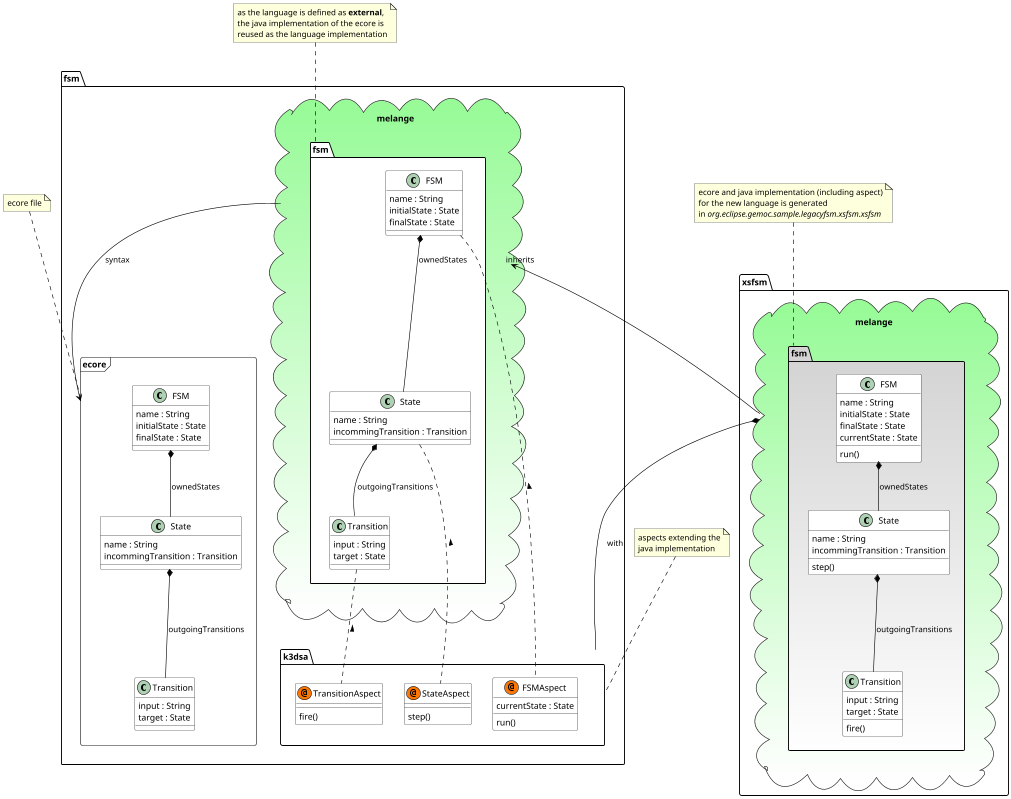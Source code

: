 @startuml
hide stereotype  
skinparam class {
	BackgroundColor White
	ArrowColor Black
	BorderColor Black
}

scale max 1024 width
scale max 800 height

namespace fsm.ecore <<Frame>>  {

  class FSM {
    name : String
    initialState : State
    finalState : State
  }
  class State{
    name : String
    incommingTransition : Transition
  }
	class Transition{
		input : String
		target : State
	}
	FSM *-- State : ownedStates
	State *-- Transition : outgoingTransitions
}

note "ecore file" as N1
N1 .. fsm.ecore
 
namespace fsm.melange <<Cloud>> #PaleGreen-white {
	namespace fsm  #white {
	  class FSM {
	    name : String
	    initialState : State
	    finalState : State
	  }
	  class State{
	    name : String
	    incommingTransition : Transition
	  }
		class Transition{
			input : String
			target : State
		}
		FSM *-- State : ownedStates
		State *-- Transition : outgoingTransitions
	}
}

note "as the language is defined as <b>external</b>,\nthe java implementation of the ecore is\nreused as the language implementation" as N2
N2 .. fsm.melange.fsm


namespace fsm.k3dsa   {
    class FSMAspect << (@,#FF7700) Aspect >>{
	    currentState : State
	    run()
	}
	class StateAspect << (@,#FF7700) Aspect >>{
	    step()
	}
	class TransitionAspect << (@,#FF7700) Aspect >>{
	    fire()
	}
}


note "aspects extending the\njava implementation" as N3
N3 .. fsm.k3dsa

fsm.melange.fsm.FSM .. fsm.k3dsa.FSMAspect  : <
fsm.melange.fsm.State .. fsm.k3dsa.StateAspect  : <
fsm.melange.fsm.Transition .. fsm.k3dsa.TransitionAspect  : <

namespace xsfsm.melange <<Cloud>> #PaleGreen-white {
	namespace fsm  #LightGray-white {
	  class FSM {
	    name : String
	    initialState : State
	    finalState : State
	    currentState : State
	    run()
	  }
	  class State{
	    name : String
	    incommingTransition : Transition
	    step()
	  }
	  class Transition{
	    input : String
	    target : State
	    fire()
	  }
	  FSM *-- State : ownedStates
	  State *-- Transition : outgoingTransitions
	}
}

note "ecore and java implementation (including aspect)\nfor the new language is generated\nin <i>org.eclipse.gemoc.sample.legacyfsm.xsfsm.xsfsm</i>" as N4
N4 .. xsfsm.melange.fsm

fsm.melange --> fsm.ecore : syntax 
fsm.melange <-- xsfsm.melange : inherits
xsfsm.melange *-- fsm.k3dsa : with

@enduml